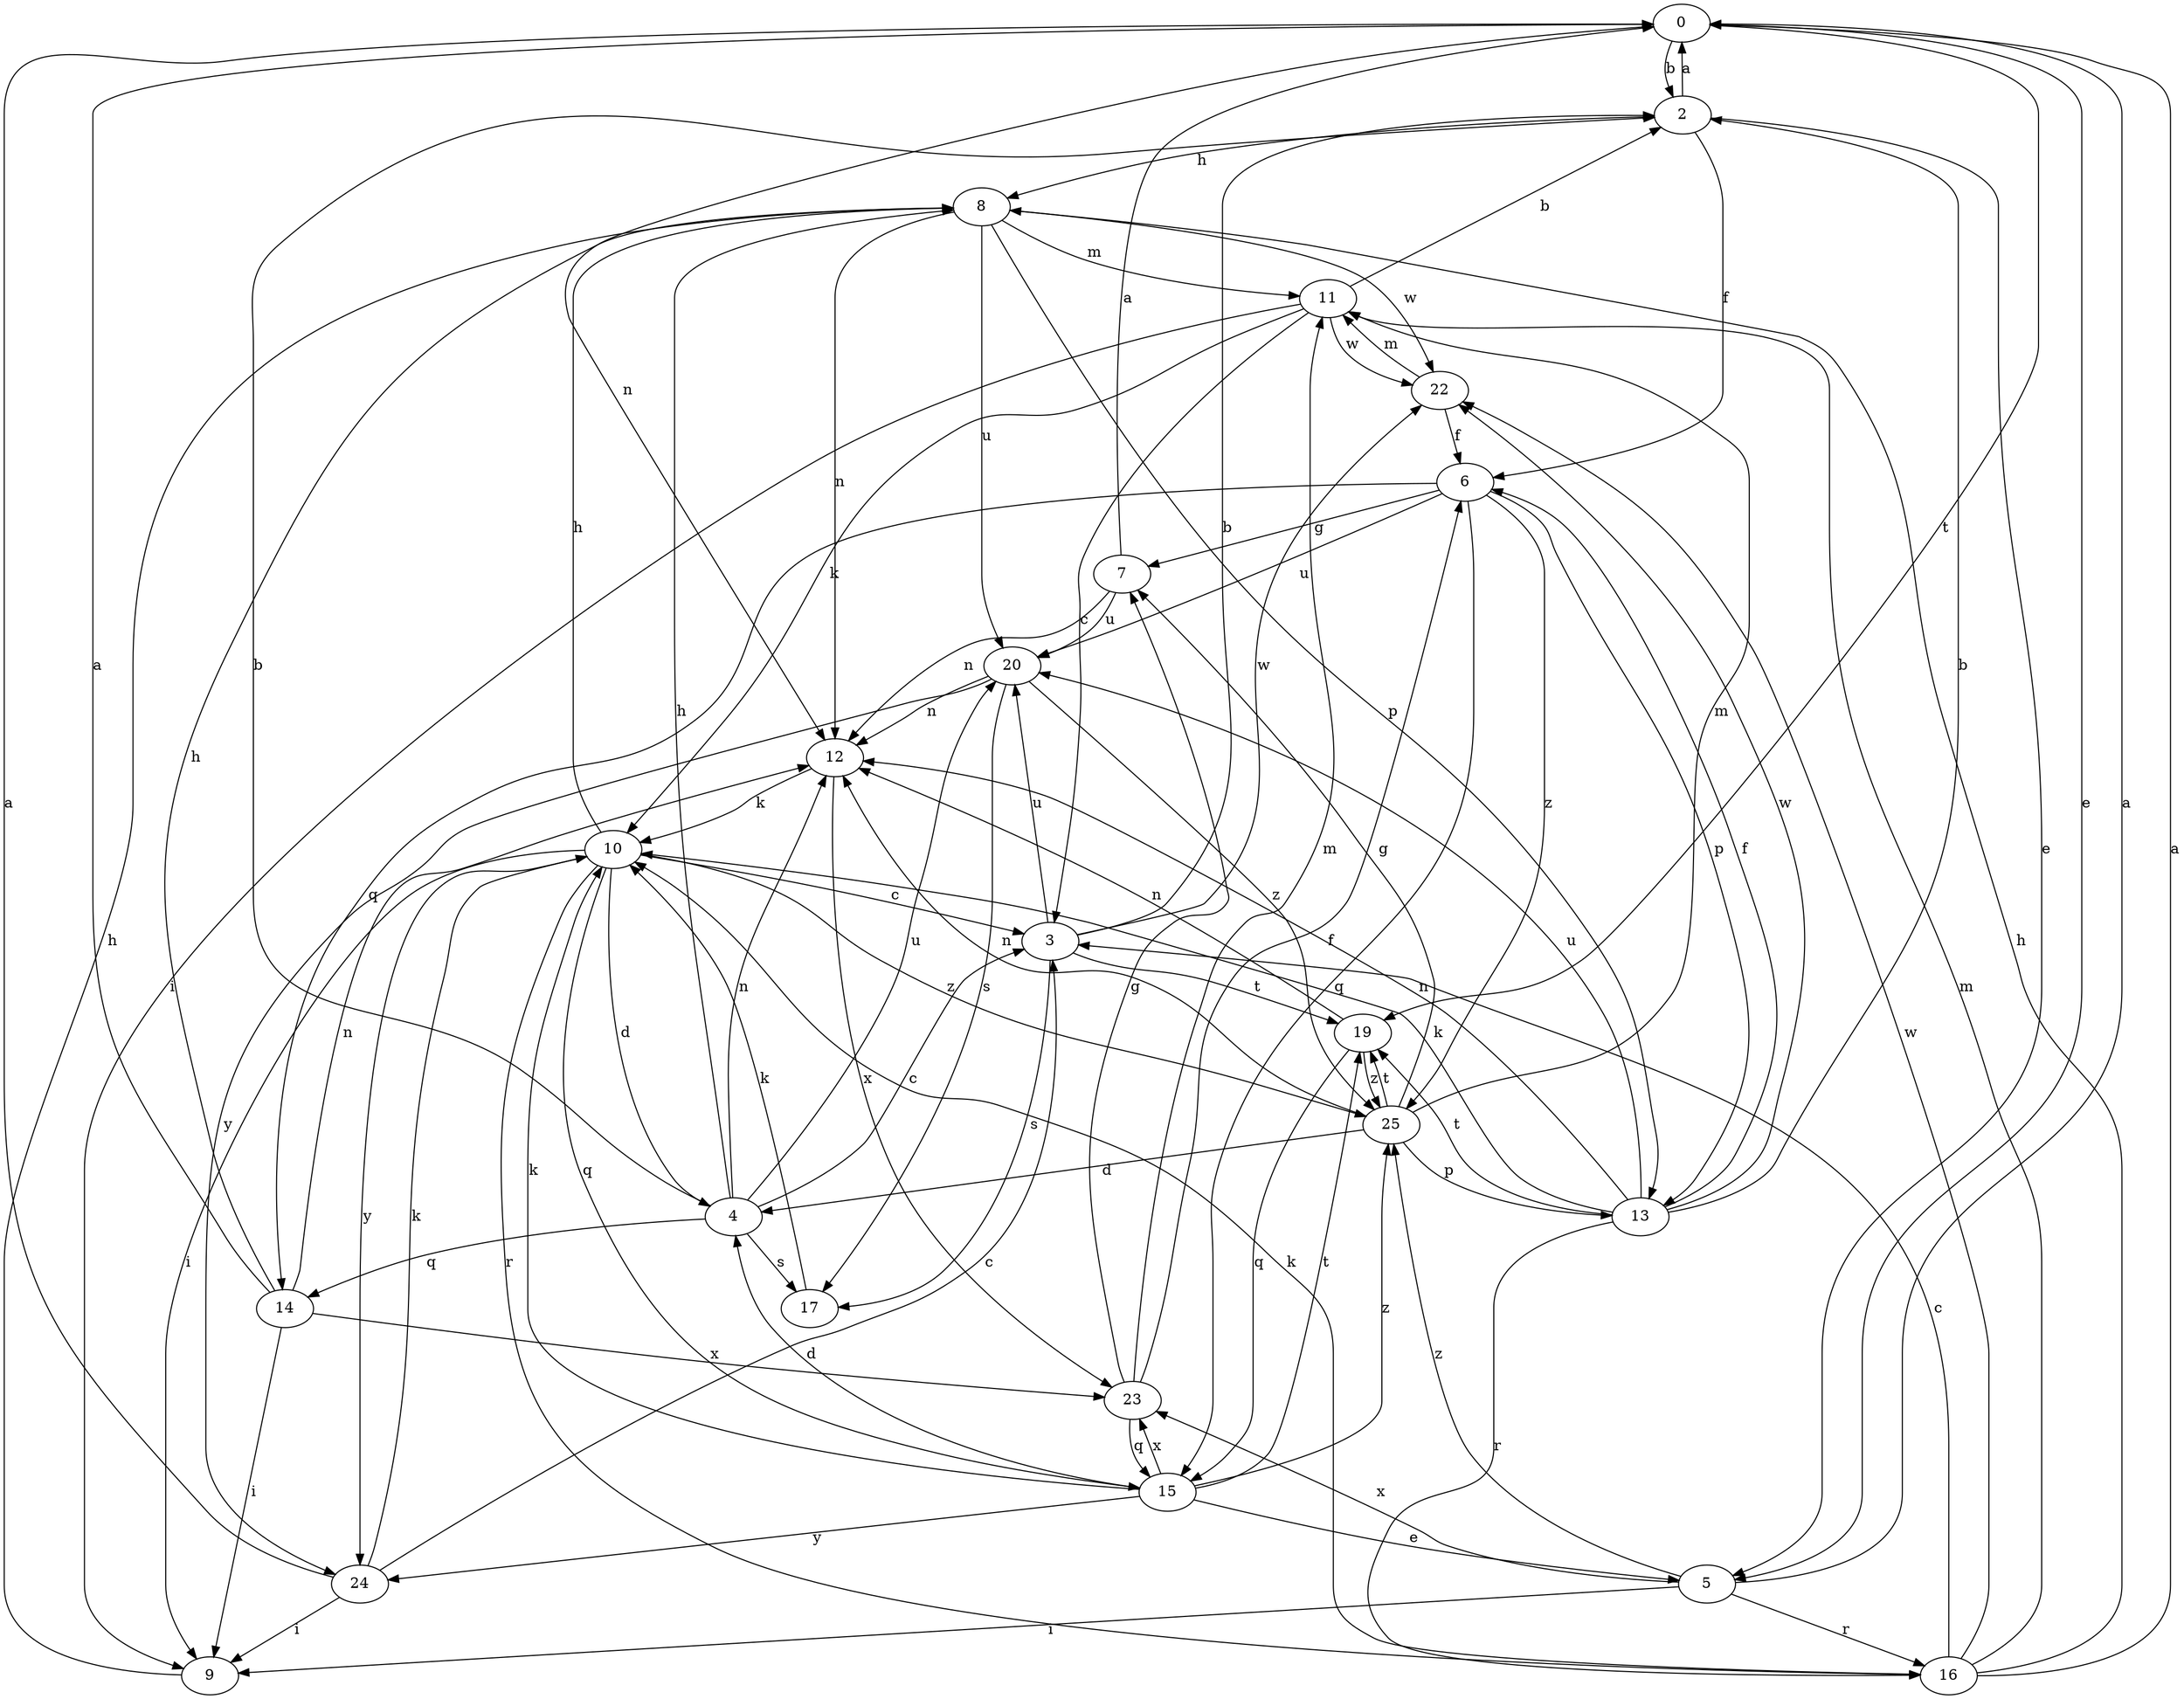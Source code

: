 strict digraph  {
0;
2;
3;
4;
5;
6;
7;
8;
9;
10;
11;
12;
13;
14;
15;
16;
17;
19;
20;
22;
23;
24;
25;
0 -> 2  [label=b];
0 -> 5  [label=e];
0 -> 12  [label=n];
0 -> 19  [label=t];
2 -> 0  [label=a];
2 -> 5  [label=e];
2 -> 6  [label=f];
2 -> 8  [label=h];
3 -> 2  [label=b];
3 -> 17  [label=s];
3 -> 19  [label=t];
3 -> 20  [label=u];
3 -> 22  [label=w];
4 -> 2  [label=b];
4 -> 3  [label=c];
4 -> 8  [label=h];
4 -> 12  [label=n];
4 -> 14  [label=q];
4 -> 17  [label=s];
4 -> 20  [label=u];
5 -> 0  [label=a];
5 -> 9  [label=i];
5 -> 16  [label=r];
5 -> 23  [label=x];
5 -> 25  [label=z];
6 -> 7  [label=g];
6 -> 13  [label=p];
6 -> 14  [label=q];
6 -> 15  [label=q];
6 -> 20  [label=u];
6 -> 25  [label=z];
7 -> 0  [label=a];
7 -> 12  [label=n];
7 -> 20  [label=u];
8 -> 11  [label=m];
8 -> 12  [label=n];
8 -> 13  [label=p];
8 -> 20  [label=u];
8 -> 22  [label=w];
9 -> 8  [label=h];
10 -> 3  [label=c];
10 -> 4  [label=d];
10 -> 8  [label=h];
10 -> 9  [label=i];
10 -> 15  [label=q];
10 -> 16  [label=r];
10 -> 24  [label=y];
10 -> 25  [label=z];
11 -> 2  [label=b];
11 -> 3  [label=c];
11 -> 9  [label=i];
11 -> 10  [label=k];
11 -> 22  [label=w];
12 -> 10  [label=k];
12 -> 23  [label=x];
13 -> 2  [label=b];
13 -> 6  [label=f];
13 -> 10  [label=k];
13 -> 12  [label=n];
13 -> 16  [label=r];
13 -> 19  [label=t];
13 -> 20  [label=u];
13 -> 22  [label=w];
14 -> 0  [label=a];
14 -> 8  [label=h];
14 -> 9  [label=i];
14 -> 12  [label=n];
14 -> 23  [label=x];
15 -> 4  [label=d];
15 -> 5  [label=e];
15 -> 10  [label=k];
15 -> 19  [label=t];
15 -> 23  [label=x];
15 -> 24  [label=y];
15 -> 25  [label=z];
16 -> 0  [label=a];
16 -> 3  [label=c];
16 -> 8  [label=h];
16 -> 10  [label=k];
16 -> 11  [label=m];
16 -> 22  [label=w];
17 -> 10  [label=k];
19 -> 12  [label=n];
19 -> 15  [label=q];
19 -> 25  [label=z];
20 -> 12  [label=n];
20 -> 17  [label=s];
20 -> 24  [label=y];
20 -> 25  [label=z];
22 -> 6  [label=f];
22 -> 11  [label=m];
23 -> 6  [label=f];
23 -> 7  [label=g];
23 -> 11  [label=m];
23 -> 15  [label=q];
24 -> 0  [label=a];
24 -> 3  [label=c];
24 -> 9  [label=i];
24 -> 10  [label=k];
25 -> 4  [label=d];
25 -> 7  [label=g];
25 -> 11  [label=m];
25 -> 12  [label=n];
25 -> 13  [label=p];
25 -> 19  [label=t];
}
